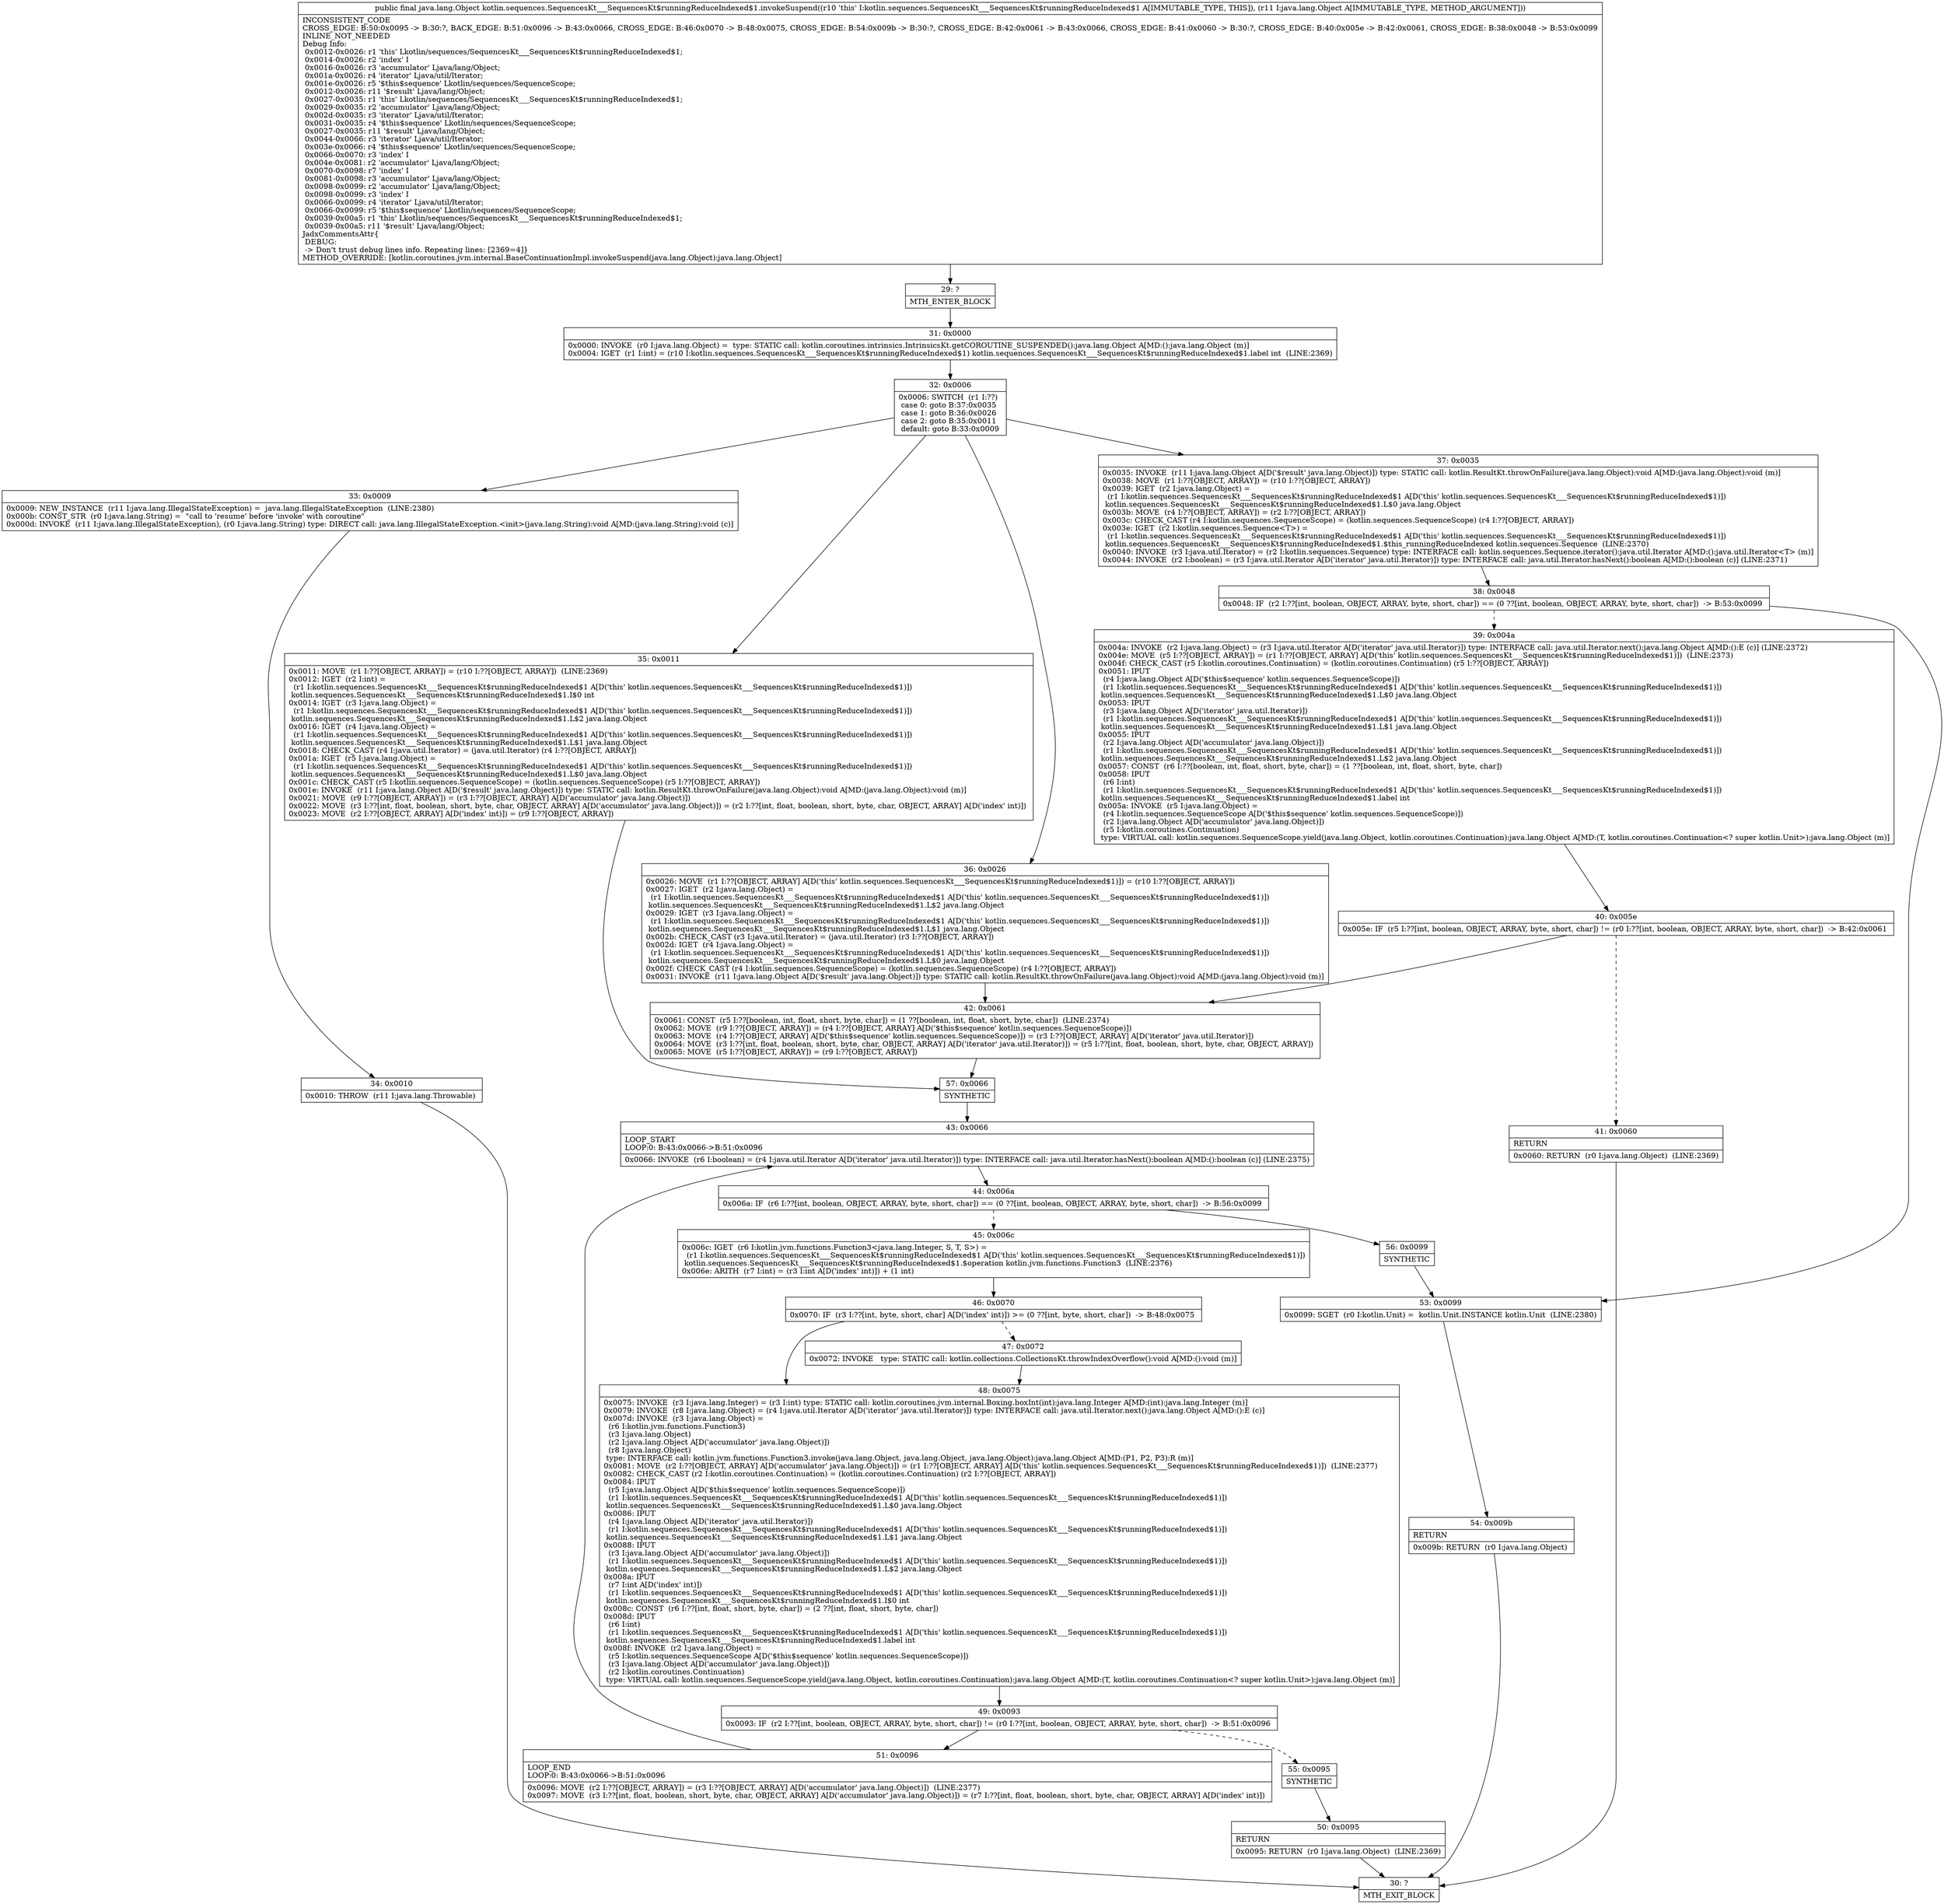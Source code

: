 digraph "CFG forkotlin.sequences.SequencesKt___SequencesKt$runningReduceIndexed$1.invokeSuspend(Ljava\/lang\/Object;)Ljava\/lang\/Object;" {
Node_29 [shape=record,label="{29\:\ ?|MTH_ENTER_BLOCK\l}"];
Node_31 [shape=record,label="{31\:\ 0x0000|0x0000: INVOKE  (r0 I:java.lang.Object) =  type: STATIC call: kotlin.coroutines.intrinsics.IntrinsicsKt.getCOROUTINE_SUSPENDED():java.lang.Object A[MD:():java.lang.Object (m)]\l0x0004: IGET  (r1 I:int) = (r10 I:kotlin.sequences.SequencesKt___SequencesKt$runningReduceIndexed$1) kotlin.sequences.SequencesKt___SequencesKt$runningReduceIndexed$1.label int  (LINE:2369)\l}"];
Node_32 [shape=record,label="{32\:\ 0x0006|0x0006: SWITCH  (r1 I:??)\l case 0: goto B:37:0x0035\l case 1: goto B:36:0x0026\l case 2: goto B:35:0x0011\l default: goto B:33:0x0009 \l}"];
Node_33 [shape=record,label="{33\:\ 0x0009|0x0009: NEW_INSTANCE  (r11 I:java.lang.IllegalStateException) =  java.lang.IllegalStateException  (LINE:2380)\l0x000b: CONST_STR  (r0 I:java.lang.String) =  \"call to 'resume' before 'invoke' with coroutine\" \l0x000d: INVOKE  (r11 I:java.lang.IllegalStateException), (r0 I:java.lang.String) type: DIRECT call: java.lang.IllegalStateException.\<init\>(java.lang.String):void A[MD:(java.lang.String):void (c)]\l}"];
Node_34 [shape=record,label="{34\:\ 0x0010|0x0010: THROW  (r11 I:java.lang.Throwable) \l}"];
Node_30 [shape=record,label="{30\:\ ?|MTH_EXIT_BLOCK\l}"];
Node_35 [shape=record,label="{35\:\ 0x0011|0x0011: MOVE  (r1 I:??[OBJECT, ARRAY]) = (r10 I:??[OBJECT, ARRAY])  (LINE:2369)\l0x0012: IGET  (r2 I:int) = \l  (r1 I:kotlin.sequences.SequencesKt___SequencesKt$runningReduceIndexed$1 A[D('this' kotlin.sequences.SequencesKt___SequencesKt$runningReduceIndexed$1)])\l kotlin.sequences.SequencesKt___SequencesKt$runningReduceIndexed$1.I$0 int \l0x0014: IGET  (r3 I:java.lang.Object) = \l  (r1 I:kotlin.sequences.SequencesKt___SequencesKt$runningReduceIndexed$1 A[D('this' kotlin.sequences.SequencesKt___SequencesKt$runningReduceIndexed$1)])\l kotlin.sequences.SequencesKt___SequencesKt$runningReduceIndexed$1.L$2 java.lang.Object \l0x0016: IGET  (r4 I:java.lang.Object) = \l  (r1 I:kotlin.sequences.SequencesKt___SequencesKt$runningReduceIndexed$1 A[D('this' kotlin.sequences.SequencesKt___SequencesKt$runningReduceIndexed$1)])\l kotlin.sequences.SequencesKt___SequencesKt$runningReduceIndexed$1.L$1 java.lang.Object \l0x0018: CHECK_CAST (r4 I:java.util.Iterator) = (java.util.Iterator) (r4 I:??[OBJECT, ARRAY]) \l0x001a: IGET  (r5 I:java.lang.Object) = \l  (r1 I:kotlin.sequences.SequencesKt___SequencesKt$runningReduceIndexed$1 A[D('this' kotlin.sequences.SequencesKt___SequencesKt$runningReduceIndexed$1)])\l kotlin.sequences.SequencesKt___SequencesKt$runningReduceIndexed$1.L$0 java.lang.Object \l0x001c: CHECK_CAST (r5 I:kotlin.sequences.SequenceScope) = (kotlin.sequences.SequenceScope) (r5 I:??[OBJECT, ARRAY]) \l0x001e: INVOKE  (r11 I:java.lang.Object A[D('$result' java.lang.Object)]) type: STATIC call: kotlin.ResultKt.throwOnFailure(java.lang.Object):void A[MD:(java.lang.Object):void (m)]\l0x0021: MOVE  (r9 I:??[OBJECT, ARRAY]) = (r3 I:??[OBJECT, ARRAY] A[D('accumulator' java.lang.Object)]) \l0x0022: MOVE  (r3 I:??[int, float, boolean, short, byte, char, OBJECT, ARRAY] A[D('accumulator' java.lang.Object)]) = (r2 I:??[int, float, boolean, short, byte, char, OBJECT, ARRAY] A[D('index' int)]) \l0x0023: MOVE  (r2 I:??[OBJECT, ARRAY] A[D('index' int)]) = (r9 I:??[OBJECT, ARRAY]) \l}"];
Node_57 [shape=record,label="{57\:\ 0x0066|SYNTHETIC\l}"];
Node_43 [shape=record,label="{43\:\ 0x0066|LOOP_START\lLOOP:0: B:43:0x0066\-\>B:51:0x0096\l|0x0066: INVOKE  (r6 I:boolean) = (r4 I:java.util.Iterator A[D('iterator' java.util.Iterator)]) type: INTERFACE call: java.util.Iterator.hasNext():boolean A[MD:():boolean (c)] (LINE:2375)\l}"];
Node_44 [shape=record,label="{44\:\ 0x006a|0x006a: IF  (r6 I:??[int, boolean, OBJECT, ARRAY, byte, short, char]) == (0 ??[int, boolean, OBJECT, ARRAY, byte, short, char])  \-\> B:56:0x0099 \l}"];
Node_45 [shape=record,label="{45\:\ 0x006c|0x006c: IGET  (r6 I:kotlin.jvm.functions.Function3\<java.lang.Integer, S, T, S\>) = \l  (r1 I:kotlin.sequences.SequencesKt___SequencesKt$runningReduceIndexed$1 A[D('this' kotlin.sequences.SequencesKt___SequencesKt$runningReduceIndexed$1)])\l kotlin.sequences.SequencesKt___SequencesKt$runningReduceIndexed$1.$operation kotlin.jvm.functions.Function3  (LINE:2376)\l0x006e: ARITH  (r7 I:int) = (r3 I:int A[D('index' int)]) + (1 int) \l}"];
Node_46 [shape=record,label="{46\:\ 0x0070|0x0070: IF  (r3 I:??[int, byte, short, char] A[D('index' int)]) \>= (0 ??[int, byte, short, char])  \-\> B:48:0x0075 \l}"];
Node_47 [shape=record,label="{47\:\ 0x0072|0x0072: INVOKE   type: STATIC call: kotlin.collections.CollectionsKt.throwIndexOverflow():void A[MD:():void (m)]\l}"];
Node_48 [shape=record,label="{48\:\ 0x0075|0x0075: INVOKE  (r3 I:java.lang.Integer) = (r3 I:int) type: STATIC call: kotlin.coroutines.jvm.internal.Boxing.boxInt(int):java.lang.Integer A[MD:(int):java.lang.Integer (m)]\l0x0079: INVOKE  (r8 I:java.lang.Object) = (r4 I:java.util.Iterator A[D('iterator' java.util.Iterator)]) type: INTERFACE call: java.util.Iterator.next():java.lang.Object A[MD:():E (c)]\l0x007d: INVOKE  (r3 I:java.lang.Object) = \l  (r6 I:kotlin.jvm.functions.Function3)\l  (r3 I:java.lang.Object)\l  (r2 I:java.lang.Object A[D('accumulator' java.lang.Object)])\l  (r8 I:java.lang.Object)\l type: INTERFACE call: kotlin.jvm.functions.Function3.invoke(java.lang.Object, java.lang.Object, java.lang.Object):java.lang.Object A[MD:(P1, P2, P3):R (m)]\l0x0081: MOVE  (r2 I:??[OBJECT, ARRAY] A[D('accumulator' java.lang.Object)]) = (r1 I:??[OBJECT, ARRAY] A[D('this' kotlin.sequences.SequencesKt___SequencesKt$runningReduceIndexed$1)])  (LINE:2377)\l0x0082: CHECK_CAST (r2 I:kotlin.coroutines.Continuation) = (kotlin.coroutines.Continuation) (r2 I:??[OBJECT, ARRAY]) \l0x0084: IPUT  \l  (r5 I:java.lang.Object A[D('$this$sequence' kotlin.sequences.SequenceScope)])\l  (r1 I:kotlin.sequences.SequencesKt___SequencesKt$runningReduceIndexed$1 A[D('this' kotlin.sequences.SequencesKt___SequencesKt$runningReduceIndexed$1)])\l kotlin.sequences.SequencesKt___SequencesKt$runningReduceIndexed$1.L$0 java.lang.Object \l0x0086: IPUT  \l  (r4 I:java.lang.Object A[D('iterator' java.util.Iterator)])\l  (r1 I:kotlin.sequences.SequencesKt___SequencesKt$runningReduceIndexed$1 A[D('this' kotlin.sequences.SequencesKt___SequencesKt$runningReduceIndexed$1)])\l kotlin.sequences.SequencesKt___SequencesKt$runningReduceIndexed$1.L$1 java.lang.Object \l0x0088: IPUT  \l  (r3 I:java.lang.Object A[D('accumulator' java.lang.Object)])\l  (r1 I:kotlin.sequences.SequencesKt___SequencesKt$runningReduceIndexed$1 A[D('this' kotlin.sequences.SequencesKt___SequencesKt$runningReduceIndexed$1)])\l kotlin.sequences.SequencesKt___SequencesKt$runningReduceIndexed$1.L$2 java.lang.Object \l0x008a: IPUT  \l  (r7 I:int A[D('index' int)])\l  (r1 I:kotlin.sequences.SequencesKt___SequencesKt$runningReduceIndexed$1 A[D('this' kotlin.sequences.SequencesKt___SequencesKt$runningReduceIndexed$1)])\l kotlin.sequences.SequencesKt___SequencesKt$runningReduceIndexed$1.I$0 int \l0x008c: CONST  (r6 I:??[int, float, short, byte, char]) = (2 ??[int, float, short, byte, char]) \l0x008d: IPUT  \l  (r6 I:int)\l  (r1 I:kotlin.sequences.SequencesKt___SequencesKt$runningReduceIndexed$1 A[D('this' kotlin.sequences.SequencesKt___SequencesKt$runningReduceIndexed$1)])\l kotlin.sequences.SequencesKt___SequencesKt$runningReduceIndexed$1.label int \l0x008f: INVOKE  (r2 I:java.lang.Object) = \l  (r5 I:kotlin.sequences.SequenceScope A[D('$this$sequence' kotlin.sequences.SequenceScope)])\l  (r3 I:java.lang.Object A[D('accumulator' java.lang.Object)])\l  (r2 I:kotlin.coroutines.Continuation)\l type: VIRTUAL call: kotlin.sequences.SequenceScope.yield(java.lang.Object, kotlin.coroutines.Continuation):java.lang.Object A[MD:(T, kotlin.coroutines.Continuation\<? super kotlin.Unit\>):java.lang.Object (m)]\l}"];
Node_49 [shape=record,label="{49\:\ 0x0093|0x0093: IF  (r2 I:??[int, boolean, OBJECT, ARRAY, byte, short, char]) != (r0 I:??[int, boolean, OBJECT, ARRAY, byte, short, char])  \-\> B:51:0x0096 \l}"];
Node_51 [shape=record,label="{51\:\ 0x0096|LOOP_END\lLOOP:0: B:43:0x0066\-\>B:51:0x0096\l|0x0096: MOVE  (r2 I:??[OBJECT, ARRAY]) = (r3 I:??[OBJECT, ARRAY] A[D('accumulator' java.lang.Object)])  (LINE:2377)\l0x0097: MOVE  (r3 I:??[int, float, boolean, short, byte, char, OBJECT, ARRAY] A[D('accumulator' java.lang.Object)]) = (r7 I:??[int, float, boolean, short, byte, char, OBJECT, ARRAY] A[D('index' int)]) \l}"];
Node_55 [shape=record,label="{55\:\ 0x0095|SYNTHETIC\l}"];
Node_50 [shape=record,label="{50\:\ 0x0095|RETURN\l|0x0095: RETURN  (r0 I:java.lang.Object)  (LINE:2369)\l}"];
Node_56 [shape=record,label="{56\:\ 0x0099|SYNTHETIC\l}"];
Node_53 [shape=record,label="{53\:\ 0x0099|0x0099: SGET  (r0 I:kotlin.Unit) =  kotlin.Unit.INSTANCE kotlin.Unit  (LINE:2380)\l}"];
Node_54 [shape=record,label="{54\:\ 0x009b|RETURN\l|0x009b: RETURN  (r0 I:java.lang.Object) \l}"];
Node_36 [shape=record,label="{36\:\ 0x0026|0x0026: MOVE  (r1 I:??[OBJECT, ARRAY] A[D('this' kotlin.sequences.SequencesKt___SequencesKt$runningReduceIndexed$1)]) = (r10 I:??[OBJECT, ARRAY]) \l0x0027: IGET  (r2 I:java.lang.Object) = \l  (r1 I:kotlin.sequences.SequencesKt___SequencesKt$runningReduceIndexed$1 A[D('this' kotlin.sequences.SequencesKt___SequencesKt$runningReduceIndexed$1)])\l kotlin.sequences.SequencesKt___SequencesKt$runningReduceIndexed$1.L$2 java.lang.Object \l0x0029: IGET  (r3 I:java.lang.Object) = \l  (r1 I:kotlin.sequences.SequencesKt___SequencesKt$runningReduceIndexed$1 A[D('this' kotlin.sequences.SequencesKt___SequencesKt$runningReduceIndexed$1)])\l kotlin.sequences.SequencesKt___SequencesKt$runningReduceIndexed$1.L$1 java.lang.Object \l0x002b: CHECK_CAST (r3 I:java.util.Iterator) = (java.util.Iterator) (r3 I:??[OBJECT, ARRAY]) \l0x002d: IGET  (r4 I:java.lang.Object) = \l  (r1 I:kotlin.sequences.SequencesKt___SequencesKt$runningReduceIndexed$1 A[D('this' kotlin.sequences.SequencesKt___SequencesKt$runningReduceIndexed$1)])\l kotlin.sequences.SequencesKt___SequencesKt$runningReduceIndexed$1.L$0 java.lang.Object \l0x002f: CHECK_CAST (r4 I:kotlin.sequences.SequenceScope) = (kotlin.sequences.SequenceScope) (r4 I:??[OBJECT, ARRAY]) \l0x0031: INVOKE  (r11 I:java.lang.Object A[D('$result' java.lang.Object)]) type: STATIC call: kotlin.ResultKt.throwOnFailure(java.lang.Object):void A[MD:(java.lang.Object):void (m)]\l}"];
Node_42 [shape=record,label="{42\:\ 0x0061|0x0061: CONST  (r5 I:??[boolean, int, float, short, byte, char]) = (1 ??[boolean, int, float, short, byte, char])  (LINE:2374)\l0x0062: MOVE  (r9 I:??[OBJECT, ARRAY]) = (r4 I:??[OBJECT, ARRAY] A[D('$this$sequence' kotlin.sequences.SequenceScope)]) \l0x0063: MOVE  (r4 I:??[OBJECT, ARRAY] A[D('$this$sequence' kotlin.sequences.SequenceScope)]) = (r3 I:??[OBJECT, ARRAY] A[D('iterator' java.util.Iterator)]) \l0x0064: MOVE  (r3 I:??[int, float, boolean, short, byte, char, OBJECT, ARRAY] A[D('iterator' java.util.Iterator)]) = (r5 I:??[int, float, boolean, short, byte, char, OBJECT, ARRAY]) \l0x0065: MOVE  (r5 I:??[OBJECT, ARRAY]) = (r9 I:??[OBJECT, ARRAY]) \l}"];
Node_37 [shape=record,label="{37\:\ 0x0035|0x0035: INVOKE  (r11 I:java.lang.Object A[D('$result' java.lang.Object)]) type: STATIC call: kotlin.ResultKt.throwOnFailure(java.lang.Object):void A[MD:(java.lang.Object):void (m)]\l0x0038: MOVE  (r1 I:??[OBJECT, ARRAY]) = (r10 I:??[OBJECT, ARRAY]) \l0x0039: IGET  (r2 I:java.lang.Object) = \l  (r1 I:kotlin.sequences.SequencesKt___SequencesKt$runningReduceIndexed$1 A[D('this' kotlin.sequences.SequencesKt___SequencesKt$runningReduceIndexed$1)])\l kotlin.sequences.SequencesKt___SequencesKt$runningReduceIndexed$1.L$0 java.lang.Object \l0x003b: MOVE  (r4 I:??[OBJECT, ARRAY]) = (r2 I:??[OBJECT, ARRAY]) \l0x003c: CHECK_CAST (r4 I:kotlin.sequences.SequenceScope) = (kotlin.sequences.SequenceScope) (r4 I:??[OBJECT, ARRAY]) \l0x003e: IGET  (r2 I:kotlin.sequences.Sequence\<T\>) = \l  (r1 I:kotlin.sequences.SequencesKt___SequencesKt$runningReduceIndexed$1 A[D('this' kotlin.sequences.SequencesKt___SequencesKt$runningReduceIndexed$1)])\l kotlin.sequences.SequencesKt___SequencesKt$runningReduceIndexed$1.$this_runningReduceIndexed kotlin.sequences.Sequence  (LINE:2370)\l0x0040: INVOKE  (r3 I:java.util.Iterator) = (r2 I:kotlin.sequences.Sequence) type: INTERFACE call: kotlin.sequences.Sequence.iterator():java.util.Iterator A[MD:():java.util.Iterator\<T\> (m)]\l0x0044: INVOKE  (r2 I:boolean) = (r3 I:java.util.Iterator A[D('iterator' java.util.Iterator)]) type: INTERFACE call: java.util.Iterator.hasNext():boolean A[MD:():boolean (c)] (LINE:2371)\l}"];
Node_38 [shape=record,label="{38\:\ 0x0048|0x0048: IF  (r2 I:??[int, boolean, OBJECT, ARRAY, byte, short, char]) == (0 ??[int, boolean, OBJECT, ARRAY, byte, short, char])  \-\> B:53:0x0099 \l}"];
Node_39 [shape=record,label="{39\:\ 0x004a|0x004a: INVOKE  (r2 I:java.lang.Object) = (r3 I:java.util.Iterator A[D('iterator' java.util.Iterator)]) type: INTERFACE call: java.util.Iterator.next():java.lang.Object A[MD:():E (c)] (LINE:2372)\l0x004e: MOVE  (r5 I:??[OBJECT, ARRAY]) = (r1 I:??[OBJECT, ARRAY] A[D('this' kotlin.sequences.SequencesKt___SequencesKt$runningReduceIndexed$1)])  (LINE:2373)\l0x004f: CHECK_CAST (r5 I:kotlin.coroutines.Continuation) = (kotlin.coroutines.Continuation) (r5 I:??[OBJECT, ARRAY]) \l0x0051: IPUT  \l  (r4 I:java.lang.Object A[D('$this$sequence' kotlin.sequences.SequenceScope)])\l  (r1 I:kotlin.sequences.SequencesKt___SequencesKt$runningReduceIndexed$1 A[D('this' kotlin.sequences.SequencesKt___SequencesKt$runningReduceIndexed$1)])\l kotlin.sequences.SequencesKt___SequencesKt$runningReduceIndexed$1.L$0 java.lang.Object \l0x0053: IPUT  \l  (r3 I:java.lang.Object A[D('iterator' java.util.Iterator)])\l  (r1 I:kotlin.sequences.SequencesKt___SequencesKt$runningReduceIndexed$1 A[D('this' kotlin.sequences.SequencesKt___SequencesKt$runningReduceIndexed$1)])\l kotlin.sequences.SequencesKt___SequencesKt$runningReduceIndexed$1.L$1 java.lang.Object \l0x0055: IPUT  \l  (r2 I:java.lang.Object A[D('accumulator' java.lang.Object)])\l  (r1 I:kotlin.sequences.SequencesKt___SequencesKt$runningReduceIndexed$1 A[D('this' kotlin.sequences.SequencesKt___SequencesKt$runningReduceIndexed$1)])\l kotlin.sequences.SequencesKt___SequencesKt$runningReduceIndexed$1.L$2 java.lang.Object \l0x0057: CONST  (r6 I:??[boolean, int, float, short, byte, char]) = (1 ??[boolean, int, float, short, byte, char]) \l0x0058: IPUT  \l  (r6 I:int)\l  (r1 I:kotlin.sequences.SequencesKt___SequencesKt$runningReduceIndexed$1 A[D('this' kotlin.sequences.SequencesKt___SequencesKt$runningReduceIndexed$1)])\l kotlin.sequences.SequencesKt___SequencesKt$runningReduceIndexed$1.label int \l0x005a: INVOKE  (r5 I:java.lang.Object) = \l  (r4 I:kotlin.sequences.SequenceScope A[D('$this$sequence' kotlin.sequences.SequenceScope)])\l  (r2 I:java.lang.Object A[D('accumulator' java.lang.Object)])\l  (r5 I:kotlin.coroutines.Continuation)\l type: VIRTUAL call: kotlin.sequences.SequenceScope.yield(java.lang.Object, kotlin.coroutines.Continuation):java.lang.Object A[MD:(T, kotlin.coroutines.Continuation\<? super kotlin.Unit\>):java.lang.Object (m)]\l}"];
Node_40 [shape=record,label="{40\:\ 0x005e|0x005e: IF  (r5 I:??[int, boolean, OBJECT, ARRAY, byte, short, char]) != (r0 I:??[int, boolean, OBJECT, ARRAY, byte, short, char])  \-\> B:42:0x0061 \l}"];
Node_41 [shape=record,label="{41\:\ 0x0060|RETURN\l|0x0060: RETURN  (r0 I:java.lang.Object)  (LINE:2369)\l}"];
MethodNode[shape=record,label="{public final java.lang.Object kotlin.sequences.SequencesKt___SequencesKt$runningReduceIndexed$1.invokeSuspend((r10 'this' I:kotlin.sequences.SequencesKt___SequencesKt$runningReduceIndexed$1 A[IMMUTABLE_TYPE, THIS]), (r11 I:java.lang.Object A[IMMUTABLE_TYPE, METHOD_ARGUMENT]))  | INCONSISTENT_CODE\lCROSS_EDGE: B:50:0x0095 \-\> B:30:?, BACK_EDGE: B:51:0x0096 \-\> B:43:0x0066, CROSS_EDGE: B:46:0x0070 \-\> B:48:0x0075, CROSS_EDGE: B:54:0x009b \-\> B:30:?, CROSS_EDGE: B:42:0x0061 \-\> B:43:0x0066, CROSS_EDGE: B:41:0x0060 \-\> B:30:?, CROSS_EDGE: B:40:0x005e \-\> B:42:0x0061, CROSS_EDGE: B:38:0x0048 \-\> B:53:0x0099\lINLINE_NOT_NEEDED\lDebug Info:\l  0x0012\-0x0026: r1 'this' Lkotlin\/sequences\/SequencesKt___SequencesKt$runningReduceIndexed$1;\l  0x0014\-0x0026: r2 'index' I\l  0x0016\-0x0026: r3 'accumulator' Ljava\/lang\/Object;\l  0x001a\-0x0026: r4 'iterator' Ljava\/util\/Iterator;\l  0x001e\-0x0026: r5 '$this$sequence' Lkotlin\/sequences\/SequenceScope;\l  0x0012\-0x0026: r11 '$result' Ljava\/lang\/Object;\l  0x0027\-0x0035: r1 'this' Lkotlin\/sequences\/SequencesKt___SequencesKt$runningReduceIndexed$1;\l  0x0029\-0x0035: r2 'accumulator' Ljava\/lang\/Object;\l  0x002d\-0x0035: r3 'iterator' Ljava\/util\/Iterator;\l  0x0031\-0x0035: r4 '$this$sequence' Lkotlin\/sequences\/SequenceScope;\l  0x0027\-0x0035: r11 '$result' Ljava\/lang\/Object;\l  0x0044\-0x0066: r3 'iterator' Ljava\/util\/Iterator;\l  0x003e\-0x0066: r4 '$this$sequence' Lkotlin\/sequences\/SequenceScope;\l  0x0066\-0x0070: r3 'index' I\l  0x004e\-0x0081: r2 'accumulator' Ljava\/lang\/Object;\l  0x0070\-0x0098: r7 'index' I\l  0x0081\-0x0098: r3 'accumulator' Ljava\/lang\/Object;\l  0x0098\-0x0099: r2 'accumulator' Ljava\/lang\/Object;\l  0x0098\-0x0099: r3 'index' I\l  0x0066\-0x0099: r4 'iterator' Ljava\/util\/Iterator;\l  0x0066\-0x0099: r5 '$this$sequence' Lkotlin\/sequences\/SequenceScope;\l  0x0039\-0x00a5: r1 'this' Lkotlin\/sequences\/SequencesKt___SequencesKt$runningReduceIndexed$1;\l  0x0039\-0x00a5: r11 '$result' Ljava\/lang\/Object;\lJadxCommentsAttr\{\l DEBUG: \l \-\> Don't trust debug lines info. Repeating lines: [2369=4]\}\lMETHOD_OVERRIDE: [kotlin.coroutines.jvm.internal.BaseContinuationImpl.invokeSuspend(java.lang.Object):java.lang.Object]\l}"];
MethodNode -> Node_29;Node_29 -> Node_31;
Node_31 -> Node_32;
Node_32 -> Node_33;
Node_32 -> Node_35;
Node_32 -> Node_36;
Node_32 -> Node_37;
Node_33 -> Node_34;
Node_34 -> Node_30;
Node_35 -> Node_57;
Node_57 -> Node_43;
Node_43 -> Node_44;
Node_44 -> Node_45[style=dashed];
Node_44 -> Node_56;
Node_45 -> Node_46;
Node_46 -> Node_47[style=dashed];
Node_46 -> Node_48;
Node_47 -> Node_48;
Node_48 -> Node_49;
Node_49 -> Node_51;
Node_49 -> Node_55[style=dashed];
Node_51 -> Node_43;
Node_55 -> Node_50;
Node_50 -> Node_30;
Node_56 -> Node_53;
Node_53 -> Node_54;
Node_54 -> Node_30;
Node_36 -> Node_42;
Node_42 -> Node_57;
Node_37 -> Node_38;
Node_38 -> Node_39[style=dashed];
Node_38 -> Node_53;
Node_39 -> Node_40;
Node_40 -> Node_41[style=dashed];
Node_40 -> Node_42;
Node_41 -> Node_30;
}


